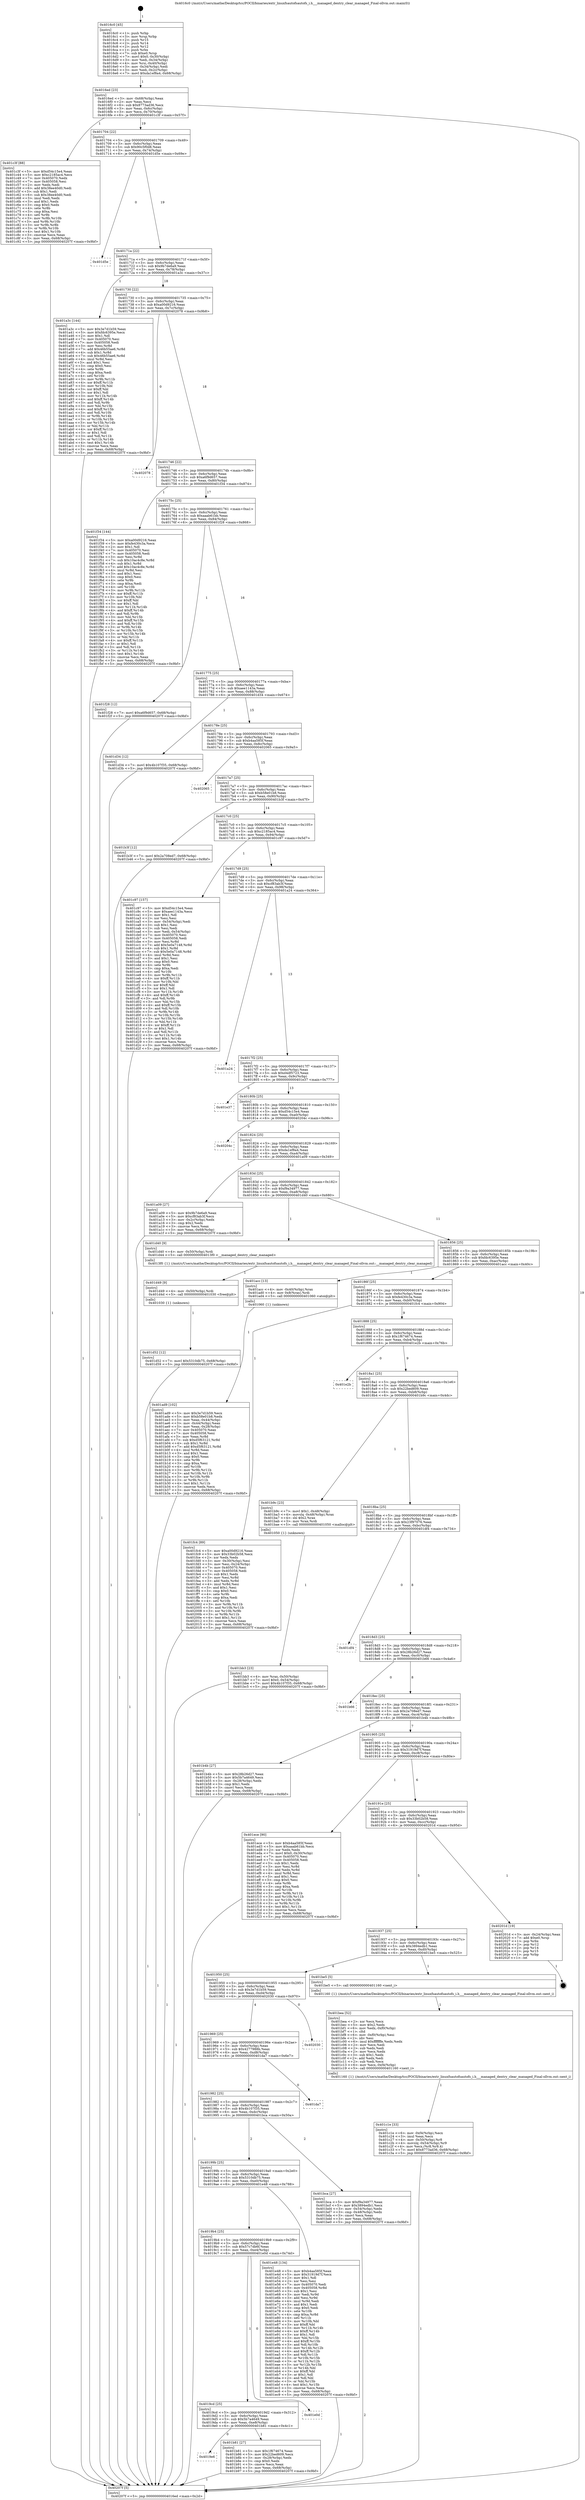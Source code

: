digraph "0x4016c0" {
  label = "0x4016c0 (/mnt/c/Users/mathe/Desktop/tcc/POCII/binaries/extr_linuxfsautofsautofs_i.h___managed_dentry_clear_managed_Final-ollvm.out::main(0))"
  labelloc = "t"
  node[shape=record]

  Entry [label="",width=0.3,height=0.3,shape=circle,fillcolor=black,style=filled]
  "0x4016ed" [label="{
     0x4016ed [23]\l
     | [instrs]\l
     &nbsp;&nbsp;0x4016ed \<+3\>: mov -0x68(%rbp),%eax\l
     &nbsp;&nbsp;0x4016f0 \<+2\>: mov %eax,%ecx\l
     &nbsp;&nbsp;0x4016f2 \<+6\>: sub $0x8773ad36,%ecx\l
     &nbsp;&nbsp;0x4016f8 \<+3\>: mov %eax,-0x6c(%rbp)\l
     &nbsp;&nbsp;0x4016fb \<+3\>: mov %ecx,-0x70(%rbp)\l
     &nbsp;&nbsp;0x4016fe \<+6\>: je 0000000000401c3f \<main+0x57f\>\l
  }"]
  "0x401c3f" [label="{
     0x401c3f [88]\l
     | [instrs]\l
     &nbsp;&nbsp;0x401c3f \<+5\>: mov $0xd54c15e4,%eax\l
     &nbsp;&nbsp;0x401c44 \<+5\>: mov $0xc2185ac4,%ecx\l
     &nbsp;&nbsp;0x401c49 \<+7\>: mov 0x405070,%edx\l
     &nbsp;&nbsp;0x401c50 \<+7\>: mov 0x405058,%esi\l
     &nbsp;&nbsp;0x401c57 \<+2\>: mov %edx,%edi\l
     &nbsp;&nbsp;0x401c59 \<+6\>: add $0x38ee40d0,%edi\l
     &nbsp;&nbsp;0x401c5f \<+3\>: sub $0x1,%edi\l
     &nbsp;&nbsp;0x401c62 \<+6\>: sub $0x38ee40d0,%edi\l
     &nbsp;&nbsp;0x401c68 \<+3\>: imul %edi,%edx\l
     &nbsp;&nbsp;0x401c6b \<+3\>: and $0x1,%edx\l
     &nbsp;&nbsp;0x401c6e \<+3\>: cmp $0x0,%edx\l
     &nbsp;&nbsp;0x401c71 \<+4\>: sete %r8b\l
     &nbsp;&nbsp;0x401c75 \<+3\>: cmp $0xa,%esi\l
     &nbsp;&nbsp;0x401c78 \<+4\>: setl %r9b\l
     &nbsp;&nbsp;0x401c7c \<+3\>: mov %r8b,%r10b\l
     &nbsp;&nbsp;0x401c7f \<+3\>: and %r9b,%r10b\l
     &nbsp;&nbsp;0x401c82 \<+3\>: xor %r9b,%r8b\l
     &nbsp;&nbsp;0x401c85 \<+3\>: or %r8b,%r10b\l
     &nbsp;&nbsp;0x401c88 \<+4\>: test $0x1,%r10b\l
     &nbsp;&nbsp;0x401c8c \<+3\>: cmovne %ecx,%eax\l
     &nbsp;&nbsp;0x401c8f \<+3\>: mov %eax,-0x68(%rbp)\l
     &nbsp;&nbsp;0x401c92 \<+5\>: jmp 000000000040207f \<main+0x9bf\>\l
  }"]
  "0x401704" [label="{
     0x401704 [22]\l
     | [instrs]\l
     &nbsp;&nbsp;0x401704 \<+5\>: jmp 0000000000401709 \<main+0x49\>\l
     &nbsp;&nbsp;0x401709 \<+3\>: mov -0x6c(%rbp),%eax\l
     &nbsp;&nbsp;0x40170c \<+5\>: sub $0x90c5f0d8,%eax\l
     &nbsp;&nbsp;0x401711 \<+3\>: mov %eax,-0x74(%rbp)\l
     &nbsp;&nbsp;0x401714 \<+6\>: je 0000000000401d5e \<main+0x69e\>\l
  }"]
  Exit [label="",width=0.3,height=0.3,shape=circle,fillcolor=black,style=filled,peripheries=2]
  "0x401d5e" [label="{
     0x401d5e\l
  }", style=dashed]
  "0x40171a" [label="{
     0x40171a [22]\l
     | [instrs]\l
     &nbsp;&nbsp;0x40171a \<+5\>: jmp 000000000040171f \<main+0x5f\>\l
     &nbsp;&nbsp;0x40171f \<+3\>: mov -0x6c(%rbp),%eax\l
     &nbsp;&nbsp;0x401722 \<+5\>: sub $0x9b7de6a9,%eax\l
     &nbsp;&nbsp;0x401727 \<+3\>: mov %eax,-0x78(%rbp)\l
     &nbsp;&nbsp;0x40172a \<+6\>: je 0000000000401a3c \<main+0x37c\>\l
  }"]
  "0x401d52" [label="{
     0x401d52 [12]\l
     | [instrs]\l
     &nbsp;&nbsp;0x401d52 \<+7\>: movl $0x5310db75,-0x68(%rbp)\l
     &nbsp;&nbsp;0x401d59 \<+5\>: jmp 000000000040207f \<main+0x9bf\>\l
  }"]
  "0x401a3c" [label="{
     0x401a3c [144]\l
     | [instrs]\l
     &nbsp;&nbsp;0x401a3c \<+5\>: mov $0x3e7d1b59,%eax\l
     &nbsp;&nbsp;0x401a41 \<+5\>: mov $0xfdc6395e,%ecx\l
     &nbsp;&nbsp;0x401a46 \<+2\>: mov $0x1,%dl\l
     &nbsp;&nbsp;0x401a48 \<+7\>: mov 0x405070,%esi\l
     &nbsp;&nbsp;0x401a4f \<+7\>: mov 0x405058,%edi\l
     &nbsp;&nbsp;0x401a56 \<+3\>: mov %esi,%r8d\l
     &nbsp;&nbsp;0x401a59 \<+7\>: add $0x46b55ae6,%r8d\l
     &nbsp;&nbsp;0x401a60 \<+4\>: sub $0x1,%r8d\l
     &nbsp;&nbsp;0x401a64 \<+7\>: sub $0x46b55ae6,%r8d\l
     &nbsp;&nbsp;0x401a6b \<+4\>: imul %r8d,%esi\l
     &nbsp;&nbsp;0x401a6f \<+3\>: and $0x1,%esi\l
     &nbsp;&nbsp;0x401a72 \<+3\>: cmp $0x0,%esi\l
     &nbsp;&nbsp;0x401a75 \<+4\>: sete %r9b\l
     &nbsp;&nbsp;0x401a79 \<+3\>: cmp $0xa,%edi\l
     &nbsp;&nbsp;0x401a7c \<+4\>: setl %r10b\l
     &nbsp;&nbsp;0x401a80 \<+3\>: mov %r9b,%r11b\l
     &nbsp;&nbsp;0x401a83 \<+4\>: xor $0xff,%r11b\l
     &nbsp;&nbsp;0x401a87 \<+3\>: mov %r10b,%bl\l
     &nbsp;&nbsp;0x401a8a \<+3\>: xor $0xff,%bl\l
     &nbsp;&nbsp;0x401a8d \<+3\>: xor $0x1,%dl\l
     &nbsp;&nbsp;0x401a90 \<+3\>: mov %r11b,%r14b\l
     &nbsp;&nbsp;0x401a93 \<+4\>: and $0xff,%r14b\l
     &nbsp;&nbsp;0x401a97 \<+3\>: and %dl,%r9b\l
     &nbsp;&nbsp;0x401a9a \<+3\>: mov %bl,%r15b\l
     &nbsp;&nbsp;0x401a9d \<+4\>: and $0xff,%r15b\l
     &nbsp;&nbsp;0x401aa1 \<+3\>: and %dl,%r10b\l
     &nbsp;&nbsp;0x401aa4 \<+3\>: or %r9b,%r14b\l
     &nbsp;&nbsp;0x401aa7 \<+3\>: or %r10b,%r15b\l
     &nbsp;&nbsp;0x401aaa \<+3\>: xor %r15b,%r14b\l
     &nbsp;&nbsp;0x401aad \<+3\>: or %bl,%r11b\l
     &nbsp;&nbsp;0x401ab0 \<+4\>: xor $0xff,%r11b\l
     &nbsp;&nbsp;0x401ab4 \<+3\>: or $0x1,%dl\l
     &nbsp;&nbsp;0x401ab7 \<+3\>: and %dl,%r11b\l
     &nbsp;&nbsp;0x401aba \<+3\>: or %r11b,%r14b\l
     &nbsp;&nbsp;0x401abd \<+4\>: test $0x1,%r14b\l
     &nbsp;&nbsp;0x401ac1 \<+3\>: cmovne %ecx,%eax\l
     &nbsp;&nbsp;0x401ac4 \<+3\>: mov %eax,-0x68(%rbp)\l
     &nbsp;&nbsp;0x401ac7 \<+5\>: jmp 000000000040207f \<main+0x9bf\>\l
  }"]
  "0x401730" [label="{
     0x401730 [22]\l
     | [instrs]\l
     &nbsp;&nbsp;0x401730 \<+5\>: jmp 0000000000401735 \<main+0x75\>\l
     &nbsp;&nbsp;0x401735 \<+3\>: mov -0x6c(%rbp),%eax\l
     &nbsp;&nbsp;0x401738 \<+5\>: sub $0xa00d9216,%eax\l
     &nbsp;&nbsp;0x40173d \<+3\>: mov %eax,-0x7c(%rbp)\l
     &nbsp;&nbsp;0x401740 \<+6\>: je 0000000000402078 \<main+0x9b8\>\l
  }"]
  "0x401d49" [label="{
     0x401d49 [9]\l
     | [instrs]\l
     &nbsp;&nbsp;0x401d49 \<+4\>: mov -0x50(%rbp),%rdi\l
     &nbsp;&nbsp;0x401d4d \<+5\>: call 0000000000401030 \<free@plt\>\l
     | [calls]\l
     &nbsp;&nbsp;0x401030 \{1\} (unknown)\l
  }"]
  "0x402078" [label="{
     0x402078\l
  }", style=dashed]
  "0x401746" [label="{
     0x401746 [22]\l
     | [instrs]\l
     &nbsp;&nbsp;0x401746 \<+5\>: jmp 000000000040174b \<main+0x8b\>\l
     &nbsp;&nbsp;0x40174b \<+3\>: mov -0x6c(%rbp),%eax\l
     &nbsp;&nbsp;0x40174e \<+5\>: sub $0xa6f9d657,%eax\l
     &nbsp;&nbsp;0x401753 \<+3\>: mov %eax,-0x80(%rbp)\l
     &nbsp;&nbsp;0x401756 \<+6\>: je 0000000000401f34 \<main+0x874\>\l
  }"]
  "0x401c1e" [label="{
     0x401c1e [33]\l
     | [instrs]\l
     &nbsp;&nbsp;0x401c1e \<+6\>: mov -0xf4(%rbp),%ecx\l
     &nbsp;&nbsp;0x401c24 \<+3\>: imul %eax,%ecx\l
     &nbsp;&nbsp;0x401c27 \<+4\>: mov -0x50(%rbp),%r8\l
     &nbsp;&nbsp;0x401c2b \<+4\>: movslq -0x54(%rbp),%r9\l
     &nbsp;&nbsp;0x401c2f \<+4\>: mov %ecx,(%r8,%r9,4)\l
     &nbsp;&nbsp;0x401c33 \<+7\>: movl $0x8773ad36,-0x68(%rbp)\l
     &nbsp;&nbsp;0x401c3a \<+5\>: jmp 000000000040207f \<main+0x9bf\>\l
  }"]
  "0x401f34" [label="{
     0x401f34 [144]\l
     | [instrs]\l
     &nbsp;&nbsp;0x401f34 \<+5\>: mov $0xa00d9216,%eax\l
     &nbsp;&nbsp;0x401f39 \<+5\>: mov $0xfe430c3a,%ecx\l
     &nbsp;&nbsp;0x401f3e \<+2\>: mov $0x1,%dl\l
     &nbsp;&nbsp;0x401f40 \<+7\>: mov 0x405070,%esi\l
     &nbsp;&nbsp;0x401f47 \<+7\>: mov 0x405058,%edi\l
     &nbsp;&nbsp;0x401f4e \<+3\>: mov %esi,%r8d\l
     &nbsp;&nbsp;0x401f51 \<+7\>: sub $0x10ac4c8e,%r8d\l
     &nbsp;&nbsp;0x401f58 \<+4\>: sub $0x1,%r8d\l
     &nbsp;&nbsp;0x401f5c \<+7\>: add $0x10ac4c8e,%r8d\l
     &nbsp;&nbsp;0x401f63 \<+4\>: imul %r8d,%esi\l
     &nbsp;&nbsp;0x401f67 \<+3\>: and $0x1,%esi\l
     &nbsp;&nbsp;0x401f6a \<+3\>: cmp $0x0,%esi\l
     &nbsp;&nbsp;0x401f6d \<+4\>: sete %r9b\l
     &nbsp;&nbsp;0x401f71 \<+3\>: cmp $0xa,%edi\l
     &nbsp;&nbsp;0x401f74 \<+4\>: setl %r10b\l
     &nbsp;&nbsp;0x401f78 \<+3\>: mov %r9b,%r11b\l
     &nbsp;&nbsp;0x401f7b \<+4\>: xor $0xff,%r11b\l
     &nbsp;&nbsp;0x401f7f \<+3\>: mov %r10b,%bl\l
     &nbsp;&nbsp;0x401f82 \<+3\>: xor $0xff,%bl\l
     &nbsp;&nbsp;0x401f85 \<+3\>: xor $0x1,%dl\l
     &nbsp;&nbsp;0x401f88 \<+3\>: mov %r11b,%r14b\l
     &nbsp;&nbsp;0x401f8b \<+4\>: and $0xff,%r14b\l
     &nbsp;&nbsp;0x401f8f \<+3\>: and %dl,%r9b\l
     &nbsp;&nbsp;0x401f92 \<+3\>: mov %bl,%r15b\l
     &nbsp;&nbsp;0x401f95 \<+4\>: and $0xff,%r15b\l
     &nbsp;&nbsp;0x401f99 \<+3\>: and %dl,%r10b\l
     &nbsp;&nbsp;0x401f9c \<+3\>: or %r9b,%r14b\l
     &nbsp;&nbsp;0x401f9f \<+3\>: or %r10b,%r15b\l
     &nbsp;&nbsp;0x401fa2 \<+3\>: xor %r15b,%r14b\l
     &nbsp;&nbsp;0x401fa5 \<+3\>: or %bl,%r11b\l
     &nbsp;&nbsp;0x401fa8 \<+4\>: xor $0xff,%r11b\l
     &nbsp;&nbsp;0x401fac \<+3\>: or $0x1,%dl\l
     &nbsp;&nbsp;0x401faf \<+3\>: and %dl,%r11b\l
     &nbsp;&nbsp;0x401fb2 \<+3\>: or %r11b,%r14b\l
     &nbsp;&nbsp;0x401fb5 \<+4\>: test $0x1,%r14b\l
     &nbsp;&nbsp;0x401fb9 \<+3\>: cmovne %ecx,%eax\l
     &nbsp;&nbsp;0x401fbc \<+3\>: mov %eax,-0x68(%rbp)\l
     &nbsp;&nbsp;0x401fbf \<+5\>: jmp 000000000040207f \<main+0x9bf\>\l
  }"]
  "0x40175c" [label="{
     0x40175c [25]\l
     | [instrs]\l
     &nbsp;&nbsp;0x40175c \<+5\>: jmp 0000000000401761 \<main+0xa1\>\l
     &nbsp;&nbsp;0x401761 \<+3\>: mov -0x6c(%rbp),%eax\l
     &nbsp;&nbsp;0x401764 \<+5\>: sub $0xaaab61bb,%eax\l
     &nbsp;&nbsp;0x401769 \<+6\>: mov %eax,-0x84(%rbp)\l
     &nbsp;&nbsp;0x40176f \<+6\>: je 0000000000401f28 \<main+0x868\>\l
  }"]
  "0x401bea" [label="{
     0x401bea [52]\l
     | [instrs]\l
     &nbsp;&nbsp;0x401bea \<+2\>: xor %ecx,%ecx\l
     &nbsp;&nbsp;0x401bec \<+5\>: mov $0x2,%edx\l
     &nbsp;&nbsp;0x401bf1 \<+6\>: mov %edx,-0xf0(%rbp)\l
     &nbsp;&nbsp;0x401bf7 \<+1\>: cltd\l
     &nbsp;&nbsp;0x401bf8 \<+6\>: mov -0xf0(%rbp),%esi\l
     &nbsp;&nbsp;0x401bfe \<+2\>: idiv %esi\l
     &nbsp;&nbsp;0x401c00 \<+6\>: imul $0xfffffffe,%edx,%edx\l
     &nbsp;&nbsp;0x401c06 \<+2\>: mov %ecx,%edi\l
     &nbsp;&nbsp;0x401c08 \<+2\>: sub %edx,%edi\l
     &nbsp;&nbsp;0x401c0a \<+2\>: mov %ecx,%edx\l
     &nbsp;&nbsp;0x401c0c \<+3\>: sub $0x1,%edx\l
     &nbsp;&nbsp;0x401c0f \<+2\>: add %edx,%edi\l
     &nbsp;&nbsp;0x401c11 \<+2\>: sub %edi,%ecx\l
     &nbsp;&nbsp;0x401c13 \<+6\>: mov %ecx,-0xf4(%rbp)\l
     &nbsp;&nbsp;0x401c19 \<+5\>: call 0000000000401160 \<next_i\>\l
     | [calls]\l
     &nbsp;&nbsp;0x401160 \{1\} (/mnt/c/Users/mathe/Desktop/tcc/POCII/binaries/extr_linuxfsautofsautofs_i.h___managed_dentry_clear_managed_Final-ollvm.out::next_i)\l
  }"]
  "0x401f28" [label="{
     0x401f28 [12]\l
     | [instrs]\l
     &nbsp;&nbsp;0x401f28 \<+7\>: movl $0xa6f9d657,-0x68(%rbp)\l
     &nbsp;&nbsp;0x401f2f \<+5\>: jmp 000000000040207f \<main+0x9bf\>\l
  }"]
  "0x401775" [label="{
     0x401775 [25]\l
     | [instrs]\l
     &nbsp;&nbsp;0x401775 \<+5\>: jmp 000000000040177a \<main+0xba\>\l
     &nbsp;&nbsp;0x40177a \<+3\>: mov -0x6c(%rbp),%eax\l
     &nbsp;&nbsp;0x40177d \<+5\>: sub $0xaee1143a,%eax\l
     &nbsp;&nbsp;0x401782 \<+6\>: mov %eax,-0x88(%rbp)\l
     &nbsp;&nbsp;0x401788 \<+6\>: je 0000000000401d34 \<main+0x674\>\l
  }"]
  "0x401bb3" [label="{
     0x401bb3 [23]\l
     | [instrs]\l
     &nbsp;&nbsp;0x401bb3 \<+4\>: mov %rax,-0x50(%rbp)\l
     &nbsp;&nbsp;0x401bb7 \<+7\>: movl $0x0,-0x54(%rbp)\l
     &nbsp;&nbsp;0x401bbe \<+7\>: movl $0x4b107f35,-0x68(%rbp)\l
     &nbsp;&nbsp;0x401bc5 \<+5\>: jmp 000000000040207f \<main+0x9bf\>\l
  }"]
  "0x401d34" [label="{
     0x401d34 [12]\l
     | [instrs]\l
     &nbsp;&nbsp;0x401d34 \<+7\>: movl $0x4b107f35,-0x68(%rbp)\l
     &nbsp;&nbsp;0x401d3b \<+5\>: jmp 000000000040207f \<main+0x9bf\>\l
  }"]
  "0x40178e" [label="{
     0x40178e [25]\l
     | [instrs]\l
     &nbsp;&nbsp;0x40178e \<+5\>: jmp 0000000000401793 \<main+0xd3\>\l
     &nbsp;&nbsp;0x401793 \<+3\>: mov -0x6c(%rbp),%eax\l
     &nbsp;&nbsp;0x401796 \<+5\>: sub $0xb4aa585f,%eax\l
     &nbsp;&nbsp;0x40179b \<+6\>: mov %eax,-0x8c(%rbp)\l
     &nbsp;&nbsp;0x4017a1 \<+6\>: je 0000000000402065 \<main+0x9a5\>\l
  }"]
  "0x4019e6" [label="{
     0x4019e6\l
  }", style=dashed]
  "0x402065" [label="{
     0x402065\l
  }", style=dashed]
  "0x4017a7" [label="{
     0x4017a7 [25]\l
     | [instrs]\l
     &nbsp;&nbsp;0x4017a7 \<+5\>: jmp 00000000004017ac \<main+0xec\>\l
     &nbsp;&nbsp;0x4017ac \<+3\>: mov -0x6c(%rbp),%eax\l
     &nbsp;&nbsp;0x4017af \<+5\>: sub $0xb58e01b8,%eax\l
     &nbsp;&nbsp;0x4017b4 \<+6\>: mov %eax,-0x90(%rbp)\l
     &nbsp;&nbsp;0x4017ba \<+6\>: je 0000000000401b3f \<main+0x47f\>\l
  }"]
  "0x401b81" [label="{
     0x401b81 [27]\l
     | [instrs]\l
     &nbsp;&nbsp;0x401b81 \<+5\>: mov $0x1f674674,%eax\l
     &nbsp;&nbsp;0x401b86 \<+5\>: mov $0x22bed609,%ecx\l
     &nbsp;&nbsp;0x401b8b \<+3\>: mov -0x28(%rbp),%edx\l
     &nbsp;&nbsp;0x401b8e \<+3\>: cmp $0x0,%edx\l
     &nbsp;&nbsp;0x401b91 \<+3\>: cmove %ecx,%eax\l
     &nbsp;&nbsp;0x401b94 \<+3\>: mov %eax,-0x68(%rbp)\l
     &nbsp;&nbsp;0x401b97 \<+5\>: jmp 000000000040207f \<main+0x9bf\>\l
  }"]
  "0x401b3f" [label="{
     0x401b3f [12]\l
     | [instrs]\l
     &nbsp;&nbsp;0x401b3f \<+7\>: movl $0x2a708ed7,-0x68(%rbp)\l
     &nbsp;&nbsp;0x401b46 \<+5\>: jmp 000000000040207f \<main+0x9bf\>\l
  }"]
  "0x4017c0" [label="{
     0x4017c0 [25]\l
     | [instrs]\l
     &nbsp;&nbsp;0x4017c0 \<+5\>: jmp 00000000004017c5 \<main+0x105\>\l
     &nbsp;&nbsp;0x4017c5 \<+3\>: mov -0x6c(%rbp),%eax\l
     &nbsp;&nbsp;0x4017c8 \<+5\>: sub $0xc2185ac4,%eax\l
     &nbsp;&nbsp;0x4017cd \<+6\>: mov %eax,-0x94(%rbp)\l
     &nbsp;&nbsp;0x4017d3 \<+6\>: je 0000000000401c97 \<main+0x5d7\>\l
  }"]
  "0x4019cd" [label="{
     0x4019cd [25]\l
     | [instrs]\l
     &nbsp;&nbsp;0x4019cd \<+5\>: jmp 00000000004019d2 \<main+0x312\>\l
     &nbsp;&nbsp;0x4019d2 \<+3\>: mov -0x6c(%rbp),%eax\l
     &nbsp;&nbsp;0x4019d5 \<+5\>: sub $0x5b7a4649,%eax\l
     &nbsp;&nbsp;0x4019da \<+6\>: mov %eax,-0xe8(%rbp)\l
     &nbsp;&nbsp;0x4019e0 \<+6\>: je 0000000000401b81 \<main+0x4c1\>\l
  }"]
  "0x401c97" [label="{
     0x401c97 [157]\l
     | [instrs]\l
     &nbsp;&nbsp;0x401c97 \<+5\>: mov $0xd54c15e4,%eax\l
     &nbsp;&nbsp;0x401c9c \<+5\>: mov $0xaee1143a,%ecx\l
     &nbsp;&nbsp;0x401ca1 \<+2\>: mov $0x1,%dl\l
     &nbsp;&nbsp;0x401ca3 \<+2\>: xor %esi,%esi\l
     &nbsp;&nbsp;0x401ca5 \<+3\>: mov -0x54(%rbp),%edi\l
     &nbsp;&nbsp;0x401ca8 \<+3\>: sub $0x1,%esi\l
     &nbsp;&nbsp;0x401cab \<+2\>: sub %esi,%edi\l
     &nbsp;&nbsp;0x401cad \<+3\>: mov %edi,-0x54(%rbp)\l
     &nbsp;&nbsp;0x401cb0 \<+7\>: mov 0x405070,%esi\l
     &nbsp;&nbsp;0x401cb7 \<+7\>: mov 0x405058,%edi\l
     &nbsp;&nbsp;0x401cbe \<+3\>: mov %esi,%r8d\l
     &nbsp;&nbsp;0x401cc1 \<+7\>: add $0x5e0a7148,%r8d\l
     &nbsp;&nbsp;0x401cc8 \<+4\>: sub $0x1,%r8d\l
     &nbsp;&nbsp;0x401ccc \<+7\>: sub $0x5e0a7148,%r8d\l
     &nbsp;&nbsp;0x401cd3 \<+4\>: imul %r8d,%esi\l
     &nbsp;&nbsp;0x401cd7 \<+3\>: and $0x1,%esi\l
     &nbsp;&nbsp;0x401cda \<+3\>: cmp $0x0,%esi\l
     &nbsp;&nbsp;0x401cdd \<+4\>: sete %r9b\l
     &nbsp;&nbsp;0x401ce1 \<+3\>: cmp $0xa,%edi\l
     &nbsp;&nbsp;0x401ce4 \<+4\>: setl %r10b\l
     &nbsp;&nbsp;0x401ce8 \<+3\>: mov %r9b,%r11b\l
     &nbsp;&nbsp;0x401ceb \<+4\>: xor $0xff,%r11b\l
     &nbsp;&nbsp;0x401cef \<+3\>: mov %r10b,%bl\l
     &nbsp;&nbsp;0x401cf2 \<+3\>: xor $0xff,%bl\l
     &nbsp;&nbsp;0x401cf5 \<+3\>: xor $0x1,%dl\l
     &nbsp;&nbsp;0x401cf8 \<+3\>: mov %r11b,%r14b\l
     &nbsp;&nbsp;0x401cfb \<+4\>: and $0xff,%r14b\l
     &nbsp;&nbsp;0x401cff \<+3\>: and %dl,%r9b\l
     &nbsp;&nbsp;0x401d02 \<+3\>: mov %bl,%r15b\l
     &nbsp;&nbsp;0x401d05 \<+4\>: and $0xff,%r15b\l
     &nbsp;&nbsp;0x401d09 \<+3\>: and %dl,%r10b\l
     &nbsp;&nbsp;0x401d0c \<+3\>: or %r9b,%r14b\l
     &nbsp;&nbsp;0x401d0f \<+3\>: or %r10b,%r15b\l
     &nbsp;&nbsp;0x401d12 \<+3\>: xor %r15b,%r14b\l
     &nbsp;&nbsp;0x401d15 \<+3\>: or %bl,%r11b\l
     &nbsp;&nbsp;0x401d18 \<+4\>: xor $0xff,%r11b\l
     &nbsp;&nbsp;0x401d1c \<+3\>: or $0x1,%dl\l
     &nbsp;&nbsp;0x401d1f \<+3\>: and %dl,%r11b\l
     &nbsp;&nbsp;0x401d22 \<+3\>: or %r11b,%r14b\l
     &nbsp;&nbsp;0x401d25 \<+4\>: test $0x1,%r14b\l
     &nbsp;&nbsp;0x401d29 \<+3\>: cmovne %ecx,%eax\l
     &nbsp;&nbsp;0x401d2c \<+3\>: mov %eax,-0x68(%rbp)\l
     &nbsp;&nbsp;0x401d2f \<+5\>: jmp 000000000040207f \<main+0x9bf\>\l
  }"]
  "0x4017d9" [label="{
     0x4017d9 [25]\l
     | [instrs]\l
     &nbsp;&nbsp;0x4017d9 \<+5\>: jmp 00000000004017de \<main+0x11e\>\l
     &nbsp;&nbsp;0x4017de \<+3\>: mov -0x6c(%rbp),%eax\l
     &nbsp;&nbsp;0x4017e1 \<+5\>: sub $0xcf83ab3f,%eax\l
     &nbsp;&nbsp;0x4017e6 \<+6\>: mov %eax,-0x98(%rbp)\l
     &nbsp;&nbsp;0x4017ec \<+6\>: je 0000000000401a24 \<main+0x364\>\l
  }"]
  "0x401e0d" [label="{
     0x401e0d\l
  }", style=dashed]
  "0x401a24" [label="{
     0x401a24\l
  }", style=dashed]
  "0x4017f2" [label="{
     0x4017f2 [25]\l
     | [instrs]\l
     &nbsp;&nbsp;0x4017f2 \<+5\>: jmp 00000000004017f7 \<main+0x137\>\l
     &nbsp;&nbsp;0x4017f7 \<+3\>: mov -0x6c(%rbp),%eax\l
     &nbsp;&nbsp;0x4017fa \<+5\>: sub $0xd4df5723,%eax\l
     &nbsp;&nbsp;0x4017ff \<+6\>: mov %eax,-0x9c(%rbp)\l
     &nbsp;&nbsp;0x401805 \<+6\>: je 0000000000401e37 \<main+0x777\>\l
  }"]
  "0x4019b4" [label="{
     0x4019b4 [25]\l
     | [instrs]\l
     &nbsp;&nbsp;0x4019b4 \<+5\>: jmp 00000000004019b9 \<main+0x2f9\>\l
     &nbsp;&nbsp;0x4019b9 \<+3\>: mov -0x6c(%rbp),%eax\l
     &nbsp;&nbsp;0x4019bc \<+5\>: sub $0x57c7db6f,%eax\l
     &nbsp;&nbsp;0x4019c1 \<+6\>: mov %eax,-0xe4(%rbp)\l
     &nbsp;&nbsp;0x4019c7 \<+6\>: je 0000000000401e0d \<main+0x74d\>\l
  }"]
  "0x401e37" [label="{
     0x401e37\l
  }", style=dashed]
  "0x40180b" [label="{
     0x40180b [25]\l
     | [instrs]\l
     &nbsp;&nbsp;0x40180b \<+5\>: jmp 0000000000401810 \<main+0x150\>\l
     &nbsp;&nbsp;0x401810 \<+3\>: mov -0x6c(%rbp),%eax\l
     &nbsp;&nbsp;0x401813 \<+5\>: sub $0xd54c15e4,%eax\l
     &nbsp;&nbsp;0x401818 \<+6\>: mov %eax,-0xa0(%rbp)\l
     &nbsp;&nbsp;0x40181e \<+6\>: je 000000000040204c \<main+0x98c\>\l
  }"]
  "0x401e48" [label="{
     0x401e48 [134]\l
     | [instrs]\l
     &nbsp;&nbsp;0x401e48 \<+5\>: mov $0xb4aa585f,%eax\l
     &nbsp;&nbsp;0x401e4d \<+5\>: mov $0x31919d7f,%ecx\l
     &nbsp;&nbsp;0x401e52 \<+2\>: mov $0x1,%dl\l
     &nbsp;&nbsp;0x401e54 \<+2\>: xor %esi,%esi\l
     &nbsp;&nbsp;0x401e56 \<+7\>: mov 0x405070,%edi\l
     &nbsp;&nbsp;0x401e5d \<+8\>: mov 0x405058,%r8d\l
     &nbsp;&nbsp;0x401e65 \<+3\>: sub $0x1,%esi\l
     &nbsp;&nbsp;0x401e68 \<+3\>: mov %edi,%r9d\l
     &nbsp;&nbsp;0x401e6b \<+3\>: add %esi,%r9d\l
     &nbsp;&nbsp;0x401e6e \<+4\>: imul %r9d,%edi\l
     &nbsp;&nbsp;0x401e72 \<+3\>: and $0x1,%edi\l
     &nbsp;&nbsp;0x401e75 \<+3\>: cmp $0x0,%edi\l
     &nbsp;&nbsp;0x401e78 \<+4\>: sete %r10b\l
     &nbsp;&nbsp;0x401e7c \<+4\>: cmp $0xa,%r8d\l
     &nbsp;&nbsp;0x401e80 \<+4\>: setl %r11b\l
     &nbsp;&nbsp;0x401e84 \<+3\>: mov %r10b,%bl\l
     &nbsp;&nbsp;0x401e87 \<+3\>: xor $0xff,%bl\l
     &nbsp;&nbsp;0x401e8a \<+3\>: mov %r11b,%r14b\l
     &nbsp;&nbsp;0x401e8d \<+4\>: xor $0xff,%r14b\l
     &nbsp;&nbsp;0x401e91 \<+3\>: xor $0x1,%dl\l
     &nbsp;&nbsp;0x401e94 \<+3\>: mov %bl,%r15b\l
     &nbsp;&nbsp;0x401e97 \<+4\>: and $0xff,%r15b\l
     &nbsp;&nbsp;0x401e9b \<+3\>: and %dl,%r10b\l
     &nbsp;&nbsp;0x401e9e \<+3\>: mov %r14b,%r12b\l
     &nbsp;&nbsp;0x401ea1 \<+4\>: and $0xff,%r12b\l
     &nbsp;&nbsp;0x401ea5 \<+3\>: and %dl,%r11b\l
     &nbsp;&nbsp;0x401ea8 \<+3\>: or %r10b,%r15b\l
     &nbsp;&nbsp;0x401eab \<+3\>: or %r11b,%r12b\l
     &nbsp;&nbsp;0x401eae \<+3\>: xor %r12b,%r15b\l
     &nbsp;&nbsp;0x401eb1 \<+3\>: or %r14b,%bl\l
     &nbsp;&nbsp;0x401eb4 \<+3\>: xor $0xff,%bl\l
     &nbsp;&nbsp;0x401eb7 \<+3\>: or $0x1,%dl\l
     &nbsp;&nbsp;0x401eba \<+2\>: and %dl,%bl\l
     &nbsp;&nbsp;0x401ebc \<+3\>: or %bl,%r15b\l
     &nbsp;&nbsp;0x401ebf \<+4\>: test $0x1,%r15b\l
     &nbsp;&nbsp;0x401ec3 \<+3\>: cmovne %ecx,%eax\l
     &nbsp;&nbsp;0x401ec6 \<+3\>: mov %eax,-0x68(%rbp)\l
     &nbsp;&nbsp;0x401ec9 \<+5\>: jmp 000000000040207f \<main+0x9bf\>\l
  }"]
  "0x40204c" [label="{
     0x40204c\l
  }", style=dashed]
  "0x401824" [label="{
     0x401824 [25]\l
     | [instrs]\l
     &nbsp;&nbsp;0x401824 \<+5\>: jmp 0000000000401829 \<main+0x169\>\l
     &nbsp;&nbsp;0x401829 \<+3\>: mov -0x6c(%rbp),%eax\l
     &nbsp;&nbsp;0x40182c \<+5\>: sub $0xda1ef8a4,%eax\l
     &nbsp;&nbsp;0x401831 \<+6\>: mov %eax,-0xa4(%rbp)\l
     &nbsp;&nbsp;0x401837 \<+6\>: je 0000000000401a09 \<main+0x349\>\l
  }"]
  "0x40199b" [label="{
     0x40199b [25]\l
     | [instrs]\l
     &nbsp;&nbsp;0x40199b \<+5\>: jmp 00000000004019a0 \<main+0x2e0\>\l
     &nbsp;&nbsp;0x4019a0 \<+3\>: mov -0x6c(%rbp),%eax\l
     &nbsp;&nbsp;0x4019a3 \<+5\>: sub $0x5310db75,%eax\l
     &nbsp;&nbsp;0x4019a8 \<+6\>: mov %eax,-0xe0(%rbp)\l
     &nbsp;&nbsp;0x4019ae \<+6\>: je 0000000000401e48 \<main+0x788\>\l
  }"]
  "0x401a09" [label="{
     0x401a09 [27]\l
     | [instrs]\l
     &nbsp;&nbsp;0x401a09 \<+5\>: mov $0x9b7de6a9,%eax\l
     &nbsp;&nbsp;0x401a0e \<+5\>: mov $0xcf83ab3f,%ecx\l
     &nbsp;&nbsp;0x401a13 \<+3\>: mov -0x2c(%rbp),%edx\l
     &nbsp;&nbsp;0x401a16 \<+3\>: cmp $0x2,%edx\l
     &nbsp;&nbsp;0x401a19 \<+3\>: cmovne %ecx,%eax\l
     &nbsp;&nbsp;0x401a1c \<+3\>: mov %eax,-0x68(%rbp)\l
     &nbsp;&nbsp;0x401a1f \<+5\>: jmp 000000000040207f \<main+0x9bf\>\l
  }"]
  "0x40183d" [label="{
     0x40183d [25]\l
     | [instrs]\l
     &nbsp;&nbsp;0x40183d \<+5\>: jmp 0000000000401842 \<main+0x182\>\l
     &nbsp;&nbsp;0x401842 \<+3\>: mov -0x6c(%rbp),%eax\l
     &nbsp;&nbsp;0x401845 \<+5\>: sub $0xf9a34977,%eax\l
     &nbsp;&nbsp;0x40184a \<+6\>: mov %eax,-0xa8(%rbp)\l
     &nbsp;&nbsp;0x401850 \<+6\>: je 0000000000401d40 \<main+0x680\>\l
  }"]
  "0x40207f" [label="{
     0x40207f [5]\l
     | [instrs]\l
     &nbsp;&nbsp;0x40207f \<+5\>: jmp 00000000004016ed \<main+0x2d\>\l
  }"]
  "0x4016c0" [label="{
     0x4016c0 [45]\l
     | [instrs]\l
     &nbsp;&nbsp;0x4016c0 \<+1\>: push %rbp\l
     &nbsp;&nbsp;0x4016c1 \<+3\>: mov %rsp,%rbp\l
     &nbsp;&nbsp;0x4016c4 \<+2\>: push %r15\l
     &nbsp;&nbsp;0x4016c6 \<+2\>: push %r14\l
     &nbsp;&nbsp;0x4016c8 \<+2\>: push %r12\l
     &nbsp;&nbsp;0x4016ca \<+1\>: push %rbx\l
     &nbsp;&nbsp;0x4016cb \<+7\>: sub $0xe0,%rsp\l
     &nbsp;&nbsp;0x4016d2 \<+7\>: movl $0x0,-0x30(%rbp)\l
     &nbsp;&nbsp;0x4016d9 \<+3\>: mov %edi,-0x34(%rbp)\l
     &nbsp;&nbsp;0x4016dc \<+4\>: mov %rsi,-0x40(%rbp)\l
     &nbsp;&nbsp;0x4016e0 \<+3\>: mov -0x34(%rbp),%edi\l
     &nbsp;&nbsp;0x4016e3 \<+3\>: mov %edi,-0x2c(%rbp)\l
     &nbsp;&nbsp;0x4016e6 \<+7\>: movl $0xda1ef8a4,-0x68(%rbp)\l
  }"]
  "0x401bca" [label="{
     0x401bca [27]\l
     | [instrs]\l
     &nbsp;&nbsp;0x401bca \<+5\>: mov $0xf9a34977,%eax\l
     &nbsp;&nbsp;0x401bcf \<+5\>: mov $0x3894edb1,%ecx\l
     &nbsp;&nbsp;0x401bd4 \<+3\>: mov -0x54(%rbp),%edx\l
     &nbsp;&nbsp;0x401bd7 \<+3\>: cmp -0x48(%rbp),%edx\l
     &nbsp;&nbsp;0x401bda \<+3\>: cmovl %ecx,%eax\l
     &nbsp;&nbsp;0x401bdd \<+3\>: mov %eax,-0x68(%rbp)\l
     &nbsp;&nbsp;0x401be0 \<+5\>: jmp 000000000040207f \<main+0x9bf\>\l
  }"]
  "0x401d40" [label="{
     0x401d40 [9]\l
     | [instrs]\l
     &nbsp;&nbsp;0x401d40 \<+4\>: mov -0x50(%rbp),%rdi\l
     &nbsp;&nbsp;0x401d44 \<+5\>: call 00000000004013f0 \<__managed_dentry_clear_managed\>\l
     | [calls]\l
     &nbsp;&nbsp;0x4013f0 \{1\} (/mnt/c/Users/mathe/Desktop/tcc/POCII/binaries/extr_linuxfsautofsautofs_i.h___managed_dentry_clear_managed_Final-ollvm.out::__managed_dentry_clear_managed)\l
  }"]
  "0x401856" [label="{
     0x401856 [25]\l
     | [instrs]\l
     &nbsp;&nbsp;0x401856 \<+5\>: jmp 000000000040185b \<main+0x19b\>\l
     &nbsp;&nbsp;0x40185b \<+3\>: mov -0x6c(%rbp),%eax\l
     &nbsp;&nbsp;0x40185e \<+5\>: sub $0xfdc6395e,%eax\l
     &nbsp;&nbsp;0x401863 \<+6\>: mov %eax,-0xac(%rbp)\l
     &nbsp;&nbsp;0x401869 \<+6\>: je 0000000000401acc \<main+0x40c\>\l
  }"]
  "0x401982" [label="{
     0x401982 [25]\l
     | [instrs]\l
     &nbsp;&nbsp;0x401982 \<+5\>: jmp 0000000000401987 \<main+0x2c7\>\l
     &nbsp;&nbsp;0x401987 \<+3\>: mov -0x6c(%rbp),%eax\l
     &nbsp;&nbsp;0x40198a \<+5\>: sub $0x4b107f35,%eax\l
     &nbsp;&nbsp;0x40198f \<+6\>: mov %eax,-0xdc(%rbp)\l
     &nbsp;&nbsp;0x401995 \<+6\>: je 0000000000401bca \<main+0x50a\>\l
  }"]
  "0x401acc" [label="{
     0x401acc [13]\l
     | [instrs]\l
     &nbsp;&nbsp;0x401acc \<+4\>: mov -0x40(%rbp),%rax\l
     &nbsp;&nbsp;0x401ad0 \<+4\>: mov 0x8(%rax),%rdi\l
     &nbsp;&nbsp;0x401ad4 \<+5\>: call 0000000000401060 \<atoi@plt\>\l
     | [calls]\l
     &nbsp;&nbsp;0x401060 \{1\} (unknown)\l
  }"]
  "0x40186f" [label="{
     0x40186f [25]\l
     | [instrs]\l
     &nbsp;&nbsp;0x40186f \<+5\>: jmp 0000000000401874 \<main+0x1b4\>\l
     &nbsp;&nbsp;0x401874 \<+3\>: mov -0x6c(%rbp),%eax\l
     &nbsp;&nbsp;0x401877 \<+5\>: sub $0xfe430c3a,%eax\l
     &nbsp;&nbsp;0x40187c \<+6\>: mov %eax,-0xb0(%rbp)\l
     &nbsp;&nbsp;0x401882 \<+6\>: je 0000000000401fc4 \<main+0x904\>\l
  }"]
  "0x401ad9" [label="{
     0x401ad9 [102]\l
     | [instrs]\l
     &nbsp;&nbsp;0x401ad9 \<+5\>: mov $0x3e7d1b59,%ecx\l
     &nbsp;&nbsp;0x401ade \<+5\>: mov $0xb58e01b8,%edx\l
     &nbsp;&nbsp;0x401ae3 \<+3\>: mov %eax,-0x44(%rbp)\l
     &nbsp;&nbsp;0x401ae6 \<+3\>: mov -0x44(%rbp),%eax\l
     &nbsp;&nbsp;0x401ae9 \<+3\>: mov %eax,-0x28(%rbp)\l
     &nbsp;&nbsp;0x401aec \<+7\>: mov 0x405070,%eax\l
     &nbsp;&nbsp;0x401af3 \<+7\>: mov 0x405058,%esi\l
     &nbsp;&nbsp;0x401afa \<+3\>: mov %eax,%r8d\l
     &nbsp;&nbsp;0x401afd \<+7\>: sub $0xd5f63121,%r8d\l
     &nbsp;&nbsp;0x401b04 \<+4\>: sub $0x1,%r8d\l
     &nbsp;&nbsp;0x401b08 \<+7\>: add $0xd5f63121,%r8d\l
     &nbsp;&nbsp;0x401b0f \<+4\>: imul %r8d,%eax\l
     &nbsp;&nbsp;0x401b13 \<+3\>: and $0x1,%eax\l
     &nbsp;&nbsp;0x401b16 \<+3\>: cmp $0x0,%eax\l
     &nbsp;&nbsp;0x401b19 \<+4\>: sete %r9b\l
     &nbsp;&nbsp;0x401b1d \<+3\>: cmp $0xa,%esi\l
     &nbsp;&nbsp;0x401b20 \<+4\>: setl %r10b\l
     &nbsp;&nbsp;0x401b24 \<+3\>: mov %r9b,%r11b\l
     &nbsp;&nbsp;0x401b27 \<+3\>: and %r10b,%r11b\l
     &nbsp;&nbsp;0x401b2a \<+3\>: xor %r10b,%r9b\l
     &nbsp;&nbsp;0x401b2d \<+3\>: or %r9b,%r11b\l
     &nbsp;&nbsp;0x401b30 \<+4\>: test $0x1,%r11b\l
     &nbsp;&nbsp;0x401b34 \<+3\>: cmovne %edx,%ecx\l
     &nbsp;&nbsp;0x401b37 \<+3\>: mov %ecx,-0x68(%rbp)\l
     &nbsp;&nbsp;0x401b3a \<+5\>: jmp 000000000040207f \<main+0x9bf\>\l
  }"]
  "0x401da7" [label="{
     0x401da7\l
  }", style=dashed]
  "0x401fc4" [label="{
     0x401fc4 [89]\l
     | [instrs]\l
     &nbsp;&nbsp;0x401fc4 \<+5\>: mov $0xa00d9216,%eax\l
     &nbsp;&nbsp;0x401fc9 \<+5\>: mov $0x33b02b58,%ecx\l
     &nbsp;&nbsp;0x401fce \<+2\>: xor %edx,%edx\l
     &nbsp;&nbsp;0x401fd0 \<+3\>: mov -0x30(%rbp),%esi\l
     &nbsp;&nbsp;0x401fd3 \<+3\>: mov %esi,-0x24(%rbp)\l
     &nbsp;&nbsp;0x401fd6 \<+7\>: mov 0x405070,%esi\l
     &nbsp;&nbsp;0x401fdd \<+7\>: mov 0x405058,%edi\l
     &nbsp;&nbsp;0x401fe4 \<+3\>: sub $0x1,%edx\l
     &nbsp;&nbsp;0x401fe7 \<+3\>: mov %esi,%r8d\l
     &nbsp;&nbsp;0x401fea \<+3\>: add %edx,%r8d\l
     &nbsp;&nbsp;0x401fed \<+4\>: imul %r8d,%esi\l
     &nbsp;&nbsp;0x401ff1 \<+3\>: and $0x1,%esi\l
     &nbsp;&nbsp;0x401ff4 \<+3\>: cmp $0x0,%esi\l
     &nbsp;&nbsp;0x401ff7 \<+4\>: sete %r9b\l
     &nbsp;&nbsp;0x401ffb \<+3\>: cmp $0xa,%edi\l
     &nbsp;&nbsp;0x401ffe \<+4\>: setl %r10b\l
     &nbsp;&nbsp;0x402002 \<+3\>: mov %r9b,%r11b\l
     &nbsp;&nbsp;0x402005 \<+3\>: and %r10b,%r11b\l
     &nbsp;&nbsp;0x402008 \<+3\>: xor %r10b,%r9b\l
     &nbsp;&nbsp;0x40200b \<+3\>: or %r9b,%r11b\l
     &nbsp;&nbsp;0x40200e \<+4\>: test $0x1,%r11b\l
     &nbsp;&nbsp;0x402012 \<+3\>: cmovne %ecx,%eax\l
     &nbsp;&nbsp;0x402015 \<+3\>: mov %eax,-0x68(%rbp)\l
     &nbsp;&nbsp;0x402018 \<+5\>: jmp 000000000040207f \<main+0x9bf\>\l
  }"]
  "0x401888" [label="{
     0x401888 [25]\l
     | [instrs]\l
     &nbsp;&nbsp;0x401888 \<+5\>: jmp 000000000040188d \<main+0x1cd\>\l
     &nbsp;&nbsp;0x40188d \<+3\>: mov -0x6c(%rbp),%eax\l
     &nbsp;&nbsp;0x401890 \<+5\>: sub $0x1f674674,%eax\l
     &nbsp;&nbsp;0x401895 \<+6\>: mov %eax,-0xb4(%rbp)\l
     &nbsp;&nbsp;0x40189b \<+6\>: je 0000000000401e2b \<main+0x76b\>\l
  }"]
  "0x401969" [label="{
     0x401969 [25]\l
     | [instrs]\l
     &nbsp;&nbsp;0x401969 \<+5\>: jmp 000000000040196e \<main+0x2ae\>\l
     &nbsp;&nbsp;0x40196e \<+3\>: mov -0x6c(%rbp),%eax\l
     &nbsp;&nbsp;0x401971 \<+5\>: sub $0x4277988b,%eax\l
     &nbsp;&nbsp;0x401976 \<+6\>: mov %eax,-0xd8(%rbp)\l
     &nbsp;&nbsp;0x40197c \<+6\>: je 0000000000401da7 \<main+0x6e7\>\l
  }"]
  "0x401e2b" [label="{
     0x401e2b\l
  }", style=dashed]
  "0x4018a1" [label="{
     0x4018a1 [25]\l
     | [instrs]\l
     &nbsp;&nbsp;0x4018a1 \<+5\>: jmp 00000000004018a6 \<main+0x1e6\>\l
     &nbsp;&nbsp;0x4018a6 \<+3\>: mov -0x6c(%rbp),%eax\l
     &nbsp;&nbsp;0x4018a9 \<+5\>: sub $0x22bed609,%eax\l
     &nbsp;&nbsp;0x4018ae \<+6\>: mov %eax,-0xb8(%rbp)\l
     &nbsp;&nbsp;0x4018b4 \<+6\>: je 0000000000401b9c \<main+0x4dc\>\l
  }"]
  "0x402030" [label="{
     0x402030\l
  }", style=dashed]
  "0x401b9c" [label="{
     0x401b9c [23]\l
     | [instrs]\l
     &nbsp;&nbsp;0x401b9c \<+7\>: movl $0x1,-0x48(%rbp)\l
     &nbsp;&nbsp;0x401ba3 \<+4\>: movslq -0x48(%rbp),%rax\l
     &nbsp;&nbsp;0x401ba7 \<+4\>: shl $0x2,%rax\l
     &nbsp;&nbsp;0x401bab \<+3\>: mov %rax,%rdi\l
     &nbsp;&nbsp;0x401bae \<+5\>: call 0000000000401050 \<malloc@plt\>\l
     | [calls]\l
     &nbsp;&nbsp;0x401050 \{1\} (unknown)\l
  }"]
  "0x4018ba" [label="{
     0x4018ba [25]\l
     | [instrs]\l
     &nbsp;&nbsp;0x4018ba \<+5\>: jmp 00000000004018bf \<main+0x1ff\>\l
     &nbsp;&nbsp;0x4018bf \<+3\>: mov -0x6c(%rbp),%eax\l
     &nbsp;&nbsp;0x4018c2 \<+5\>: sub $0x23f97076,%eax\l
     &nbsp;&nbsp;0x4018c7 \<+6\>: mov %eax,-0xbc(%rbp)\l
     &nbsp;&nbsp;0x4018cd \<+6\>: je 0000000000401df4 \<main+0x734\>\l
  }"]
  "0x401950" [label="{
     0x401950 [25]\l
     | [instrs]\l
     &nbsp;&nbsp;0x401950 \<+5\>: jmp 0000000000401955 \<main+0x295\>\l
     &nbsp;&nbsp;0x401955 \<+3\>: mov -0x6c(%rbp),%eax\l
     &nbsp;&nbsp;0x401958 \<+5\>: sub $0x3e7d1b59,%eax\l
     &nbsp;&nbsp;0x40195d \<+6\>: mov %eax,-0xd4(%rbp)\l
     &nbsp;&nbsp;0x401963 \<+6\>: je 0000000000402030 \<main+0x970\>\l
  }"]
  "0x401df4" [label="{
     0x401df4\l
  }", style=dashed]
  "0x4018d3" [label="{
     0x4018d3 [25]\l
     | [instrs]\l
     &nbsp;&nbsp;0x4018d3 \<+5\>: jmp 00000000004018d8 \<main+0x218\>\l
     &nbsp;&nbsp;0x4018d8 \<+3\>: mov -0x6c(%rbp),%eax\l
     &nbsp;&nbsp;0x4018db \<+5\>: sub $0x28b26d27,%eax\l
     &nbsp;&nbsp;0x4018e0 \<+6\>: mov %eax,-0xc0(%rbp)\l
     &nbsp;&nbsp;0x4018e6 \<+6\>: je 0000000000401b66 \<main+0x4a6\>\l
  }"]
  "0x401be5" [label="{
     0x401be5 [5]\l
     | [instrs]\l
     &nbsp;&nbsp;0x401be5 \<+5\>: call 0000000000401160 \<next_i\>\l
     | [calls]\l
     &nbsp;&nbsp;0x401160 \{1\} (/mnt/c/Users/mathe/Desktop/tcc/POCII/binaries/extr_linuxfsautofsautofs_i.h___managed_dentry_clear_managed_Final-ollvm.out::next_i)\l
  }"]
  "0x401b66" [label="{
     0x401b66\l
  }", style=dashed]
  "0x4018ec" [label="{
     0x4018ec [25]\l
     | [instrs]\l
     &nbsp;&nbsp;0x4018ec \<+5\>: jmp 00000000004018f1 \<main+0x231\>\l
     &nbsp;&nbsp;0x4018f1 \<+3\>: mov -0x6c(%rbp),%eax\l
     &nbsp;&nbsp;0x4018f4 \<+5\>: sub $0x2a708ed7,%eax\l
     &nbsp;&nbsp;0x4018f9 \<+6\>: mov %eax,-0xc4(%rbp)\l
     &nbsp;&nbsp;0x4018ff \<+6\>: je 0000000000401b4b \<main+0x48b\>\l
  }"]
  "0x401937" [label="{
     0x401937 [25]\l
     | [instrs]\l
     &nbsp;&nbsp;0x401937 \<+5\>: jmp 000000000040193c \<main+0x27c\>\l
     &nbsp;&nbsp;0x40193c \<+3\>: mov -0x6c(%rbp),%eax\l
     &nbsp;&nbsp;0x40193f \<+5\>: sub $0x3894edb1,%eax\l
     &nbsp;&nbsp;0x401944 \<+6\>: mov %eax,-0xd0(%rbp)\l
     &nbsp;&nbsp;0x40194a \<+6\>: je 0000000000401be5 \<main+0x525\>\l
  }"]
  "0x401b4b" [label="{
     0x401b4b [27]\l
     | [instrs]\l
     &nbsp;&nbsp;0x401b4b \<+5\>: mov $0x28b26d27,%eax\l
     &nbsp;&nbsp;0x401b50 \<+5\>: mov $0x5b7a4649,%ecx\l
     &nbsp;&nbsp;0x401b55 \<+3\>: mov -0x28(%rbp),%edx\l
     &nbsp;&nbsp;0x401b58 \<+3\>: cmp $0x1,%edx\l
     &nbsp;&nbsp;0x401b5b \<+3\>: cmovl %ecx,%eax\l
     &nbsp;&nbsp;0x401b5e \<+3\>: mov %eax,-0x68(%rbp)\l
     &nbsp;&nbsp;0x401b61 \<+5\>: jmp 000000000040207f \<main+0x9bf\>\l
  }"]
  "0x401905" [label="{
     0x401905 [25]\l
     | [instrs]\l
     &nbsp;&nbsp;0x401905 \<+5\>: jmp 000000000040190a \<main+0x24a\>\l
     &nbsp;&nbsp;0x40190a \<+3\>: mov -0x6c(%rbp),%eax\l
     &nbsp;&nbsp;0x40190d \<+5\>: sub $0x31919d7f,%eax\l
     &nbsp;&nbsp;0x401912 \<+6\>: mov %eax,-0xc8(%rbp)\l
     &nbsp;&nbsp;0x401918 \<+6\>: je 0000000000401ece \<main+0x80e\>\l
  }"]
  "0x40201d" [label="{
     0x40201d [19]\l
     | [instrs]\l
     &nbsp;&nbsp;0x40201d \<+3\>: mov -0x24(%rbp),%eax\l
     &nbsp;&nbsp;0x402020 \<+7\>: add $0xe0,%rsp\l
     &nbsp;&nbsp;0x402027 \<+1\>: pop %rbx\l
     &nbsp;&nbsp;0x402028 \<+2\>: pop %r12\l
     &nbsp;&nbsp;0x40202a \<+2\>: pop %r14\l
     &nbsp;&nbsp;0x40202c \<+2\>: pop %r15\l
     &nbsp;&nbsp;0x40202e \<+1\>: pop %rbp\l
     &nbsp;&nbsp;0x40202f \<+1\>: ret\l
  }"]
  "0x401ece" [label="{
     0x401ece [90]\l
     | [instrs]\l
     &nbsp;&nbsp;0x401ece \<+5\>: mov $0xb4aa585f,%eax\l
     &nbsp;&nbsp;0x401ed3 \<+5\>: mov $0xaaab61bb,%ecx\l
     &nbsp;&nbsp;0x401ed8 \<+2\>: xor %edx,%edx\l
     &nbsp;&nbsp;0x401eda \<+7\>: movl $0x0,-0x30(%rbp)\l
     &nbsp;&nbsp;0x401ee1 \<+7\>: mov 0x405070,%esi\l
     &nbsp;&nbsp;0x401ee8 \<+7\>: mov 0x405058,%edi\l
     &nbsp;&nbsp;0x401eef \<+3\>: sub $0x1,%edx\l
     &nbsp;&nbsp;0x401ef2 \<+3\>: mov %esi,%r8d\l
     &nbsp;&nbsp;0x401ef5 \<+3\>: add %edx,%r8d\l
     &nbsp;&nbsp;0x401ef8 \<+4\>: imul %r8d,%esi\l
     &nbsp;&nbsp;0x401efc \<+3\>: and $0x1,%esi\l
     &nbsp;&nbsp;0x401eff \<+3\>: cmp $0x0,%esi\l
     &nbsp;&nbsp;0x401f02 \<+4\>: sete %r9b\l
     &nbsp;&nbsp;0x401f06 \<+3\>: cmp $0xa,%edi\l
     &nbsp;&nbsp;0x401f09 \<+4\>: setl %r10b\l
     &nbsp;&nbsp;0x401f0d \<+3\>: mov %r9b,%r11b\l
     &nbsp;&nbsp;0x401f10 \<+3\>: and %r10b,%r11b\l
     &nbsp;&nbsp;0x401f13 \<+3\>: xor %r10b,%r9b\l
     &nbsp;&nbsp;0x401f16 \<+3\>: or %r9b,%r11b\l
     &nbsp;&nbsp;0x401f19 \<+4\>: test $0x1,%r11b\l
     &nbsp;&nbsp;0x401f1d \<+3\>: cmovne %ecx,%eax\l
     &nbsp;&nbsp;0x401f20 \<+3\>: mov %eax,-0x68(%rbp)\l
     &nbsp;&nbsp;0x401f23 \<+5\>: jmp 000000000040207f \<main+0x9bf\>\l
  }"]
  "0x40191e" [label="{
     0x40191e [25]\l
     | [instrs]\l
     &nbsp;&nbsp;0x40191e \<+5\>: jmp 0000000000401923 \<main+0x263\>\l
     &nbsp;&nbsp;0x401923 \<+3\>: mov -0x6c(%rbp),%eax\l
     &nbsp;&nbsp;0x401926 \<+5\>: sub $0x33b02b58,%eax\l
     &nbsp;&nbsp;0x40192b \<+6\>: mov %eax,-0xcc(%rbp)\l
     &nbsp;&nbsp;0x401931 \<+6\>: je 000000000040201d \<main+0x95d\>\l
  }"]
  Entry -> "0x4016c0" [label=" 1"]
  "0x4016ed" -> "0x401c3f" [label=" 1"]
  "0x4016ed" -> "0x401704" [label=" 19"]
  "0x40201d" -> Exit [label=" 1"]
  "0x401704" -> "0x401d5e" [label=" 0"]
  "0x401704" -> "0x40171a" [label=" 19"]
  "0x401fc4" -> "0x40207f" [label=" 1"]
  "0x40171a" -> "0x401a3c" [label=" 1"]
  "0x40171a" -> "0x401730" [label=" 18"]
  "0x401f34" -> "0x40207f" [label=" 1"]
  "0x401730" -> "0x402078" [label=" 0"]
  "0x401730" -> "0x401746" [label=" 18"]
  "0x401f28" -> "0x40207f" [label=" 1"]
  "0x401746" -> "0x401f34" [label=" 1"]
  "0x401746" -> "0x40175c" [label=" 17"]
  "0x401ece" -> "0x40207f" [label=" 1"]
  "0x40175c" -> "0x401f28" [label=" 1"]
  "0x40175c" -> "0x401775" [label=" 16"]
  "0x401e48" -> "0x40207f" [label=" 1"]
  "0x401775" -> "0x401d34" [label=" 1"]
  "0x401775" -> "0x40178e" [label=" 15"]
  "0x401d52" -> "0x40207f" [label=" 1"]
  "0x40178e" -> "0x402065" [label=" 0"]
  "0x40178e" -> "0x4017a7" [label=" 15"]
  "0x401d49" -> "0x401d52" [label=" 1"]
  "0x4017a7" -> "0x401b3f" [label=" 1"]
  "0x4017a7" -> "0x4017c0" [label=" 14"]
  "0x401d40" -> "0x401d49" [label=" 1"]
  "0x4017c0" -> "0x401c97" [label=" 1"]
  "0x4017c0" -> "0x4017d9" [label=" 13"]
  "0x401c97" -> "0x40207f" [label=" 1"]
  "0x4017d9" -> "0x401a24" [label=" 0"]
  "0x4017d9" -> "0x4017f2" [label=" 13"]
  "0x401c3f" -> "0x40207f" [label=" 1"]
  "0x4017f2" -> "0x401e37" [label=" 0"]
  "0x4017f2" -> "0x40180b" [label=" 13"]
  "0x401bea" -> "0x401c1e" [label=" 1"]
  "0x40180b" -> "0x40204c" [label=" 0"]
  "0x40180b" -> "0x401824" [label=" 13"]
  "0x401be5" -> "0x401bea" [label=" 1"]
  "0x401824" -> "0x401a09" [label=" 1"]
  "0x401824" -> "0x40183d" [label=" 12"]
  "0x401a09" -> "0x40207f" [label=" 1"]
  "0x4016c0" -> "0x4016ed" [label=" 1"]
  "0x40207f" -> "0x4016ed" [label=" 19"]
  "0x401a3c" -> "0x40207f" [label=" 1"]
  "0x401bb3" -> "0x40207f" [label=" 1"]
  "0x40183d" -> "0x401d40" [label=" 1"]
  "0x40183d" -> "0x401856" [label=" 11"]
  "0x401b9c" -> "0x401bb3" [label=" 1"]
  "0x401856" -> "0x401acc" [label=" 1"]
  "0x401856" -> "0x40186f" [label=" 10"]
  "0x401acc" -> "0x401ad9" [label=" 1"]
  "0x401ad9" -> "0x40207f" [label=" 1"]
  "0x401b3f" -> "0x40207f" [label=" 1"]
  "0x4019cd" -> "0x4019e6" [label=" 0"]
  "0x40186f" -> "0x401fc4" [label=" 1"]
  "0x40186f" -> "0x401888" [label=" 9"]
  "0x4019cd" -> "0x401b81" [label=" 1"]
  "0x401888" -> "0x401e2b" [label=" 0"]
  "0x401888" -> "0x4018a1" [label=" 9"]
  "0x4019b4" -> "0x4019cd" [label=" 1"]
  "0x4018a1" -> "0x401b9c" [label=" 1"]
  "0x4018a1" -> "0x4018ba" [label=" 8"]
  "0x4019b4" -> "0x401e0d" [label=" 0"]
  "0x4018ba" -> "0x401df4" [label=" 0"]
  "0x4018ba" -> "0x4018d3" [label=" 8"]
  "0x40199b" -> "0x4019b4" [label=" 1"]
  "0x4018d3" -> "0x401b66" [label=" 0"]
  "0x4018d3" -> "0x4018ec" [label=" 8"]
  "0x40199b" -> "0x401e48" [label=" 1"]
  "0x4018ec" -> "0x401b4b" [label=" 1"]
  "0x4018ec" -> "0x401905" [label=" 7"]
  "0x401b4b" -> "0x40207f" [label=" 1"]
  "0x401982" -> "0x40199b" [label=" 2"]
  "0x401905" -> "0x401ece" [label=" 1"]
  "0x401905" -> "0x40191e" [label=" 6"]
  "0x401982" -> "0x401bca" [label=" 2"]
  "0x40191e" -> "0x40201d" [label=" 1"]
  "0x40191e" -> "0x401937" [label=" 5"]
  "0x401bca" -> "0x40207f" [label=" 2"]
  "0x401937" -> "0x401be5" [label=" 1"]
  "0x401937" -> "0x401950" [label=" 4"]
  "0x401c1e" -> "0x40207f" [label=" 1"]
  "0x401950" -> "0x402030" [label=" 0"]
  "0x401950" -> "0x401969" [label=" 4"]
  "0x401d34" -> "0x40207f" [label=" 1"]
  "0x401969" -> "0x401da7" [label=" 0"]
  "0x401969" -> "0x401982" [label=" 4"]
  "0x401b81" -> "0x40207f" [label=" 1"]
}
